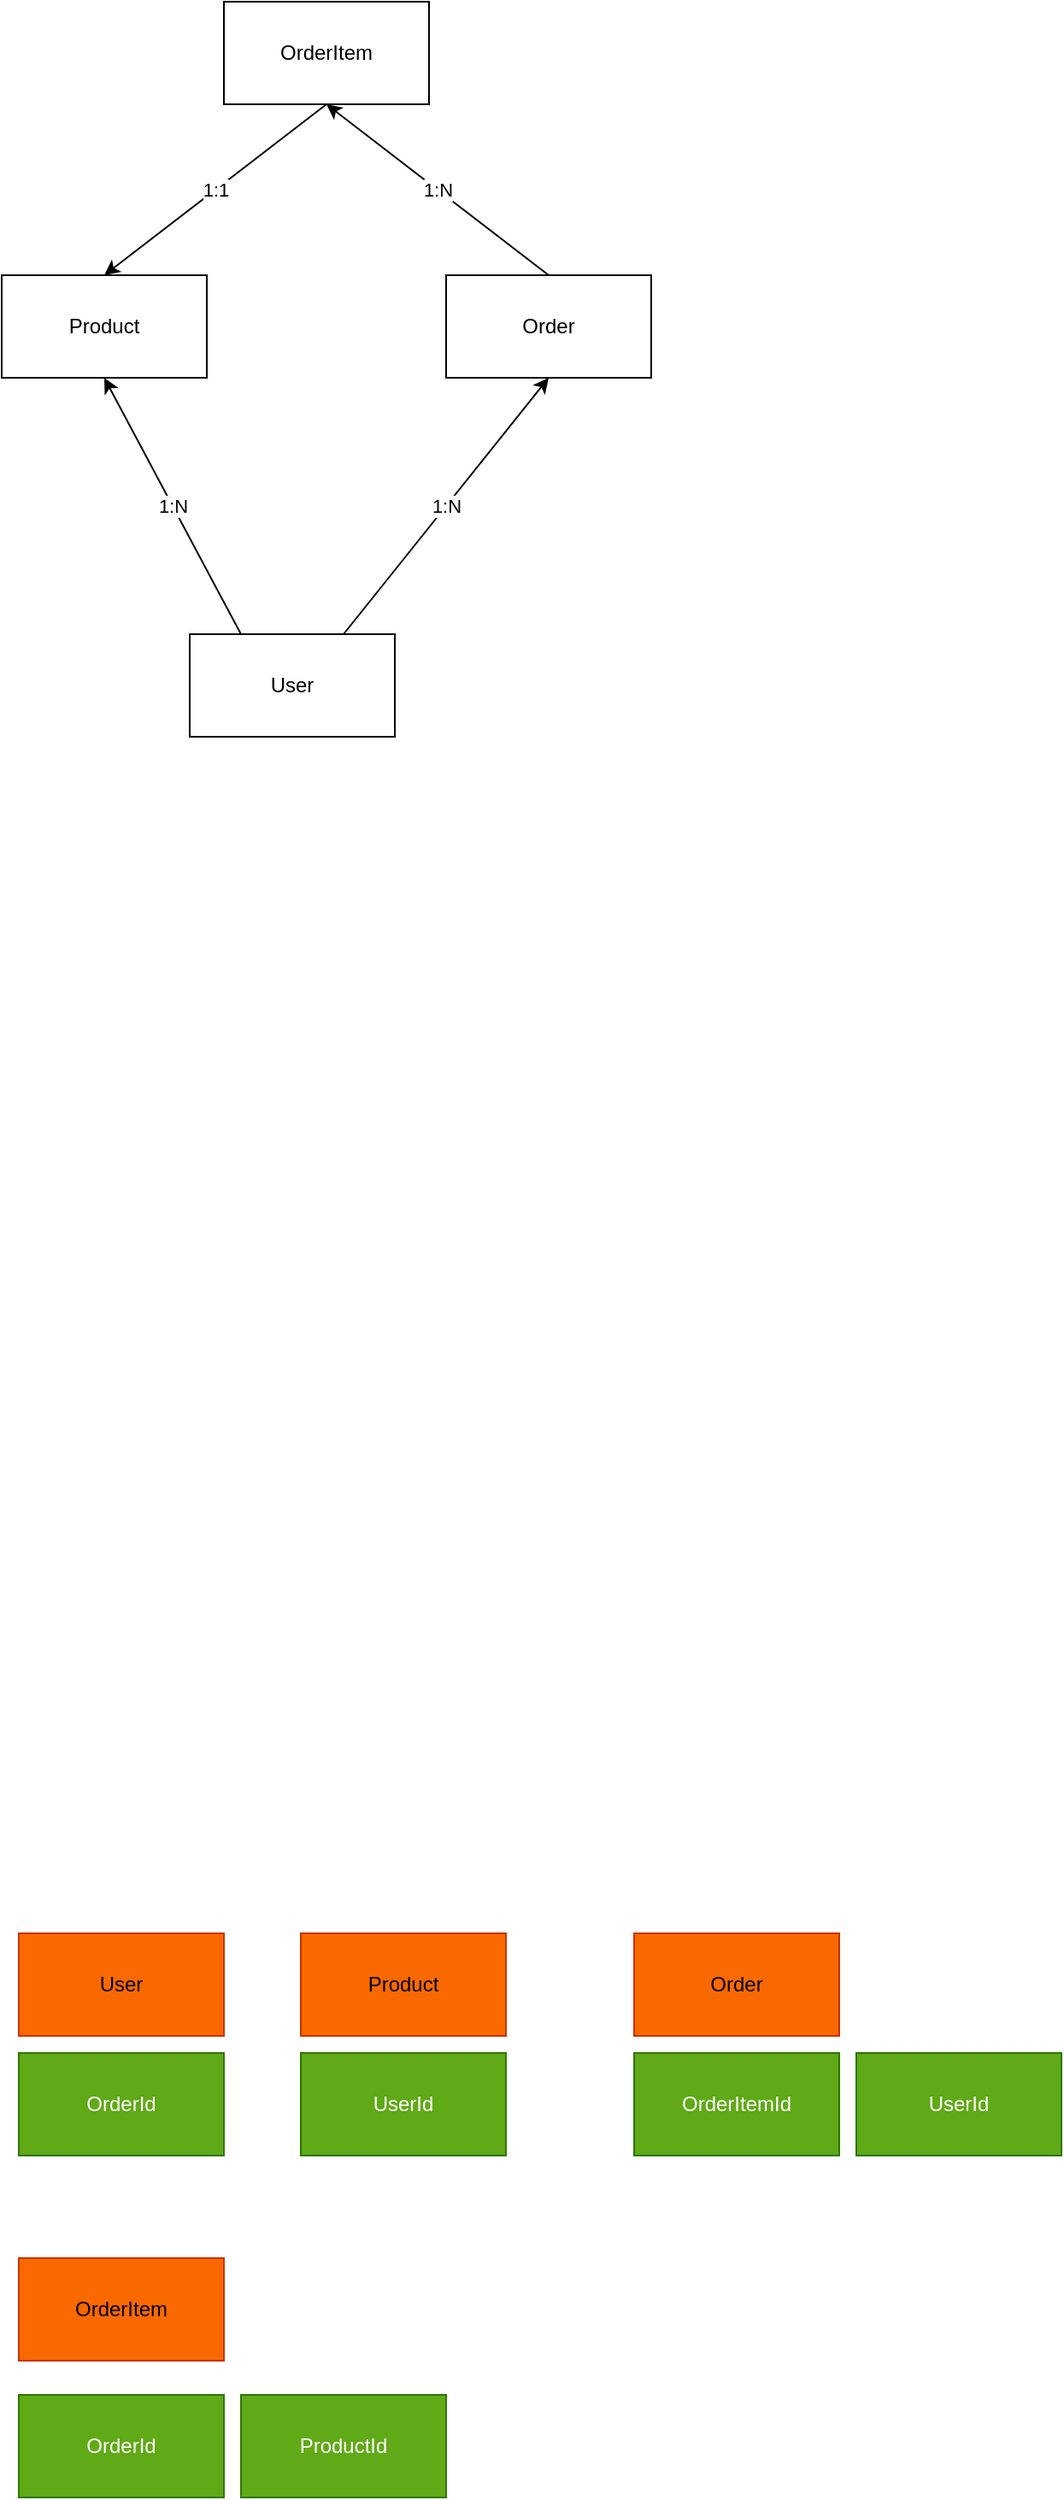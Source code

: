 <mxfile version="28.1.2">
  <diagram name="Page-1" id="I_-0sn3O2kb6tj1Pboet">
    <mxGraphModel dx="805" dy="3364" grid="1" gridSize="10" guides="1" tooltips="1" connect="1" arrows="1" fold="1" page="1" pageScale="1" pageWidth="850" pageHeight="1100" math="0" shadow="0">
      <root>
        <mxCell id="0" />
        <mxCell id="1" parent="0" />
        <mxCell id="zaqQpAq-awLff-FcH0R2-5" value="User" style="rounded=0;whiteSpace=wrap;html=1;fillColor=#fa6800;fontColor=#000000;strokeColor=#C73500;" parent="1" vertex="1">
          <mxGeometry x="200" y="450" width="120" height="60" as="geometry" />
        </mxCell>
        <mxCell id="zaqQpAq-awLff-FcH0R2-6" value="OrderId" style="rounded=0;whiteSpace=wrap;html=1;fillColor=#60a917;fontColor=#ffffff;strokeColor=#2D7600;" parent="1" vertex="1">
          <mxGeometry x="200" y="520" width="120" height="60" as="geometry" />
        </mxCell>
        <mxCell id="zaqQpAq-awLff-FcH0R2-7" value="Product" style="rounded=0;whiteSpace=wrap;html=1;fillColor=#fa6800;fontColor=#000000;strokeColor=#C73500;" parent="1" vertex="1">
          <mxGeometry x="365" y="450" width="120" height="60" as="geometry" />
        </mxCell>
        <mxCell id="zaqQpAq-awLff-FcH0R2-8" value="Order" style="rounded=0;whiteSpace=wrap;html=1;fillColor=#fa6800;fontColor=#000000;strokeColor=#C73500;" parent="1" vertex="1">
          <mxGeometry x="560" y="450" width="120" height="60" as="geometry" />
        </mxCell>
        <mxCell id="zaqQpAq-awLff-FcH0R2-9" value="&lt;span style=&quot;color: rgb(255, 255, 255);&quot;&gt;OrderItemId&lt;/span&gt;" style="rounded=0;whiteSpace=wrap;html=1;fillColor=#60a917;fontColor=#ffffff;strokeColor=#2D7600;" parent="1" vertex="1">
          <mxGeometry x="560" y="520" width="120" height="60" as="geometry" />
        </mxCell>
        <mxCell id="iydRvXEDxYKByqzJvTJy-1" value="User" style="rounded=0;whiteSpace=wrap;html=1;" vertex="1" parent="1">
          <mxGeometry x="300" y="-310" width="120" height="60" as="geometry" />
        </mxCell>
        <mxCell id="iydRvXEDxYKByqzJvTJy-2" value="Product" style="rounded=0;whiteSpace=wrap;html=1;" vertex="1" parent="1">
          <mxGeometry x="190" y="-520" width="120" height="60" as="geometry" />
        </mxCell>
        <mxCell id="iydRvXEDxYKByqzJvTJy-3" value="Order" style="rounded=0;whiteSpace=wrap;html=1;" vertex="1" parent="1">
          <mxGeometry x="450" y="-520" width="120" height="60" as="geometry" />
        </mxCell>
        <mxCell id="iydRvXEDxYKByqzJvTJy-4" value="OrderItem" style="rounded=0;whiteSpace=wrap;html=1;" vertex="1" parent="1">
          <mxGeometry x="320" y="-680" width="120" height="60" as="geometry" />
        </mxCell>
        <mxCell id="iydRvXEDxYKByqzJvTJy-5" value="1:N" style="endArrow=classic;html=1;rounded=0;exitX=0.25;exitY=0;exitDx=0;exitDy=0;entryX=0.5;entryY=1;entryDx=0;entryDy=0;" edge="1" parent="1" source="iydRvXEDxYKByqzJvTJy-1" target="iydRvXEDxYKByqzJvTJy-2">
          <mxGeometry width="50" height="50" relative="1" as="geometry">
            <mxPoint x="220" y="-320" as="sourcePoint" />
            <mxPoint x="270" y="-370" as="targetPoint" />
          </mxGeometry>
        </mxCell>
        <mxCell id="iydRvXEDxYKByqzJvTJy-6" value="1:N" style="endArrow=classic;html=1;rounded=0;exitX=0.75;exitY=0;exitDx=0;exitDy=0;entryX=0.5;entryY=1;entryDx=0;entryDy=0;" edge="1" parent="1" source="iydRvXEDxYKByqzJvTJy-1" target="iydRvXEDxYKByqzJvTJy-3">
          <mxGeometry width="50" height="50" relative="1" as="geometry">
            <mxPoint x="450" y="-340" as="sourcePoint" />
            <mxPoint x="500" y="-390" as="targetPoint" />
          </mxGeometry>
        </mxCell>
        <mxCell id="iydRvXEDxYKByqzJvTJy-7" value="1:N" style="endArrow=classic;html=1;rounded=0;exitX=0.5;exitY=0;exitDx=0;exitDy=0;entryX=0.5;entryY=1;entryDx=0;entryDy=0;" edge="1" parent="1" source="iydRvXEDxYKByqzJvTJy-3" target="iydRvXEDxYKByqzJvTJy-4">
          <mxGeometry width="50" height="50" relative="1" as="geometry">
            <mxPoint x="580" y="-580" as="sourcePoint" />
            <mxPoint x="630" y="-630" as="targetPoint" />
          </mxGeometry>
        </mxCell>
        <mxCell id="iydRvXEDxYKByqzJvTJy-8" value="1:1" style="endArrow=classic;html=1;rounded=0;entryX=0.5;entryY=0;entryDx=0;entryDy=0;" edge="1" parent="1" target="iydRvXEDxYKByqzJvTJy-2">
          <mxGeometry width="50" height="50" relative="1" as="geometry">
            <mxPoint x="380" y="-620" as="sourcePoint" />
            <mxPoint x="230" y="-590" as="targetPoint" />
          </mxGeometry>
        </mxCell>
        <mxCell id="iydRvXEDxYKByqzJvTJy-9" value="UserId" style="rounded=0;whiteSpace=wrap;html=1;fillColor=#60a917;fontColor=#ffffff;strokeColor=#2D7600;" vertex="1" parent="1">
          <mxGeometry x="690" y="520" width="120" height="60" as="geometry" />
        </mxCell>
        <mxCell id="iydRvXEDxYKByqzJvTJy-10" value="UserId" style="rounded=0;whiteSpace=wrap;html=1;fillColor=#60a917;fontColor=#ffffff;strokeColor=#2D7600;" vertex="1" parent="1">
          <mxGeometry x="365" y="520" width="120" height="60" as="geometry" />
        </mxCell>
        <mxCell id="iydRvXEDxYKByqzJvTJy-11" value="OrderItem" style="rounded=0;whiteSpace=wrap;html=1;fillColor=#fa6800;fontColor=#000000;strokeColor=#C73500;" vertex="1" parent="1">
          <mxGeometry x="200" y="640" width="120" height="60" as="geometry" />
        </mxCell>
        <mxCell id="iydRvXEDxYKByqzJvTJy-12" value="OrderId" style="rounded=0;whiteSpace=wrap;html=1;fillColor=#60a917;fontColor=#ffffff;strokeColor=#2D7600;" vertex="1" parent="1">
          <mxGeometry x="200" y="720" width="120" height="60" as="geometry" />
        </mxCell>
        <mxCell id="iydRvXEDxYKByqzJvTJy-13" value="ProductId" style="rounded=0;whiteSpace=wrap;html=1;fillColor=#60a917;fontColor=#ffffff;strokeColor=#2D7600;" vertex="1" parent="1">
          <mxGeometry x="330" y="720" width="120" height="60" as="geometry" />
        </mxCell>
      </root>
    </mxGraphModel>
  </diagram>
</mxfile>
